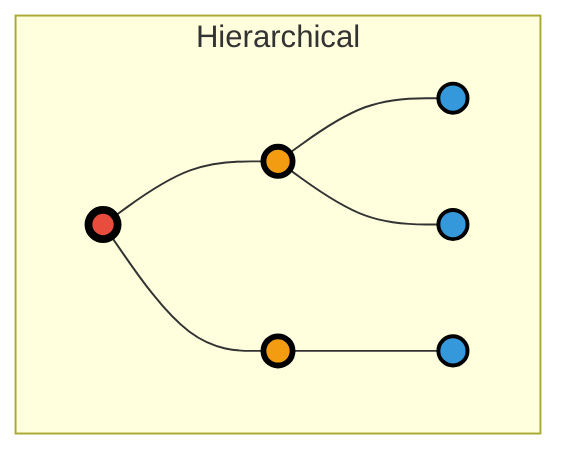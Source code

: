 graph TB
    subgraph "Hierarchical"
    R(( ))
    R --- C1(( ))
    R --- C2(( ))
    C1 --- L1(( ))
    C1 --- L2(( ))
    C2 --- L3(( ))

    style R fill:#e74c3c,stroke:#000,stroke-width:4px
    style C1 fill:#f39c12,stroke:#000,stroke-width:3px
    style C2 fill:#f39c12,stroke:#000,stroke-width:3px
    style L1 fill:#3498db,stroke:#000,stroke-width:2px
    style L2 fill:#3498db,stroke:#000,stroke-width:2px
    style L3 fill:#3498db,stroke:#000,stroke-width:2px
    end